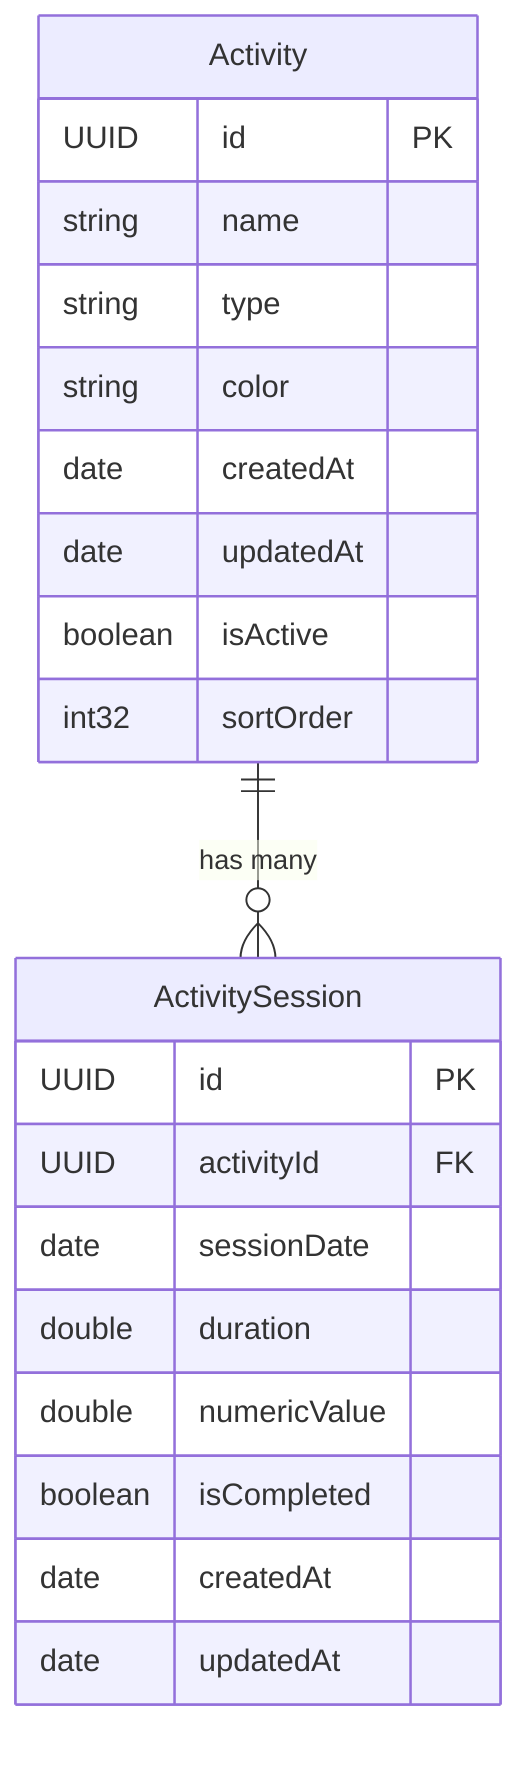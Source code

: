 erDiagram
    Activity {
        UUID id PK
        string name
        string type
        string color
        date createdAt
        date updatedAt
        boolean isActive
        int32 sortOrder
    }
    
    ActivitySession {
        UUID id PK
        UUID activityId FK
        date sessionDate
        double duration
        double numericValue
        boolean isCompleted
        date createdAt
        date updatedAt
    }
    
    Activity ||--o{ ActivitySession : "has many"
    
    %% Notes
    %% Activity.type can be "numeric" or "timer"
    %% Activity.color is hex color code (e.g., "#CD3A2E")
    %% ActivitySession.duration is in seconds for timer activities
    %% ActivitySession.numericValue is the count for numeric activities
    %% Both entities support CloudKit sync via NSPersistentCloudKitContainer